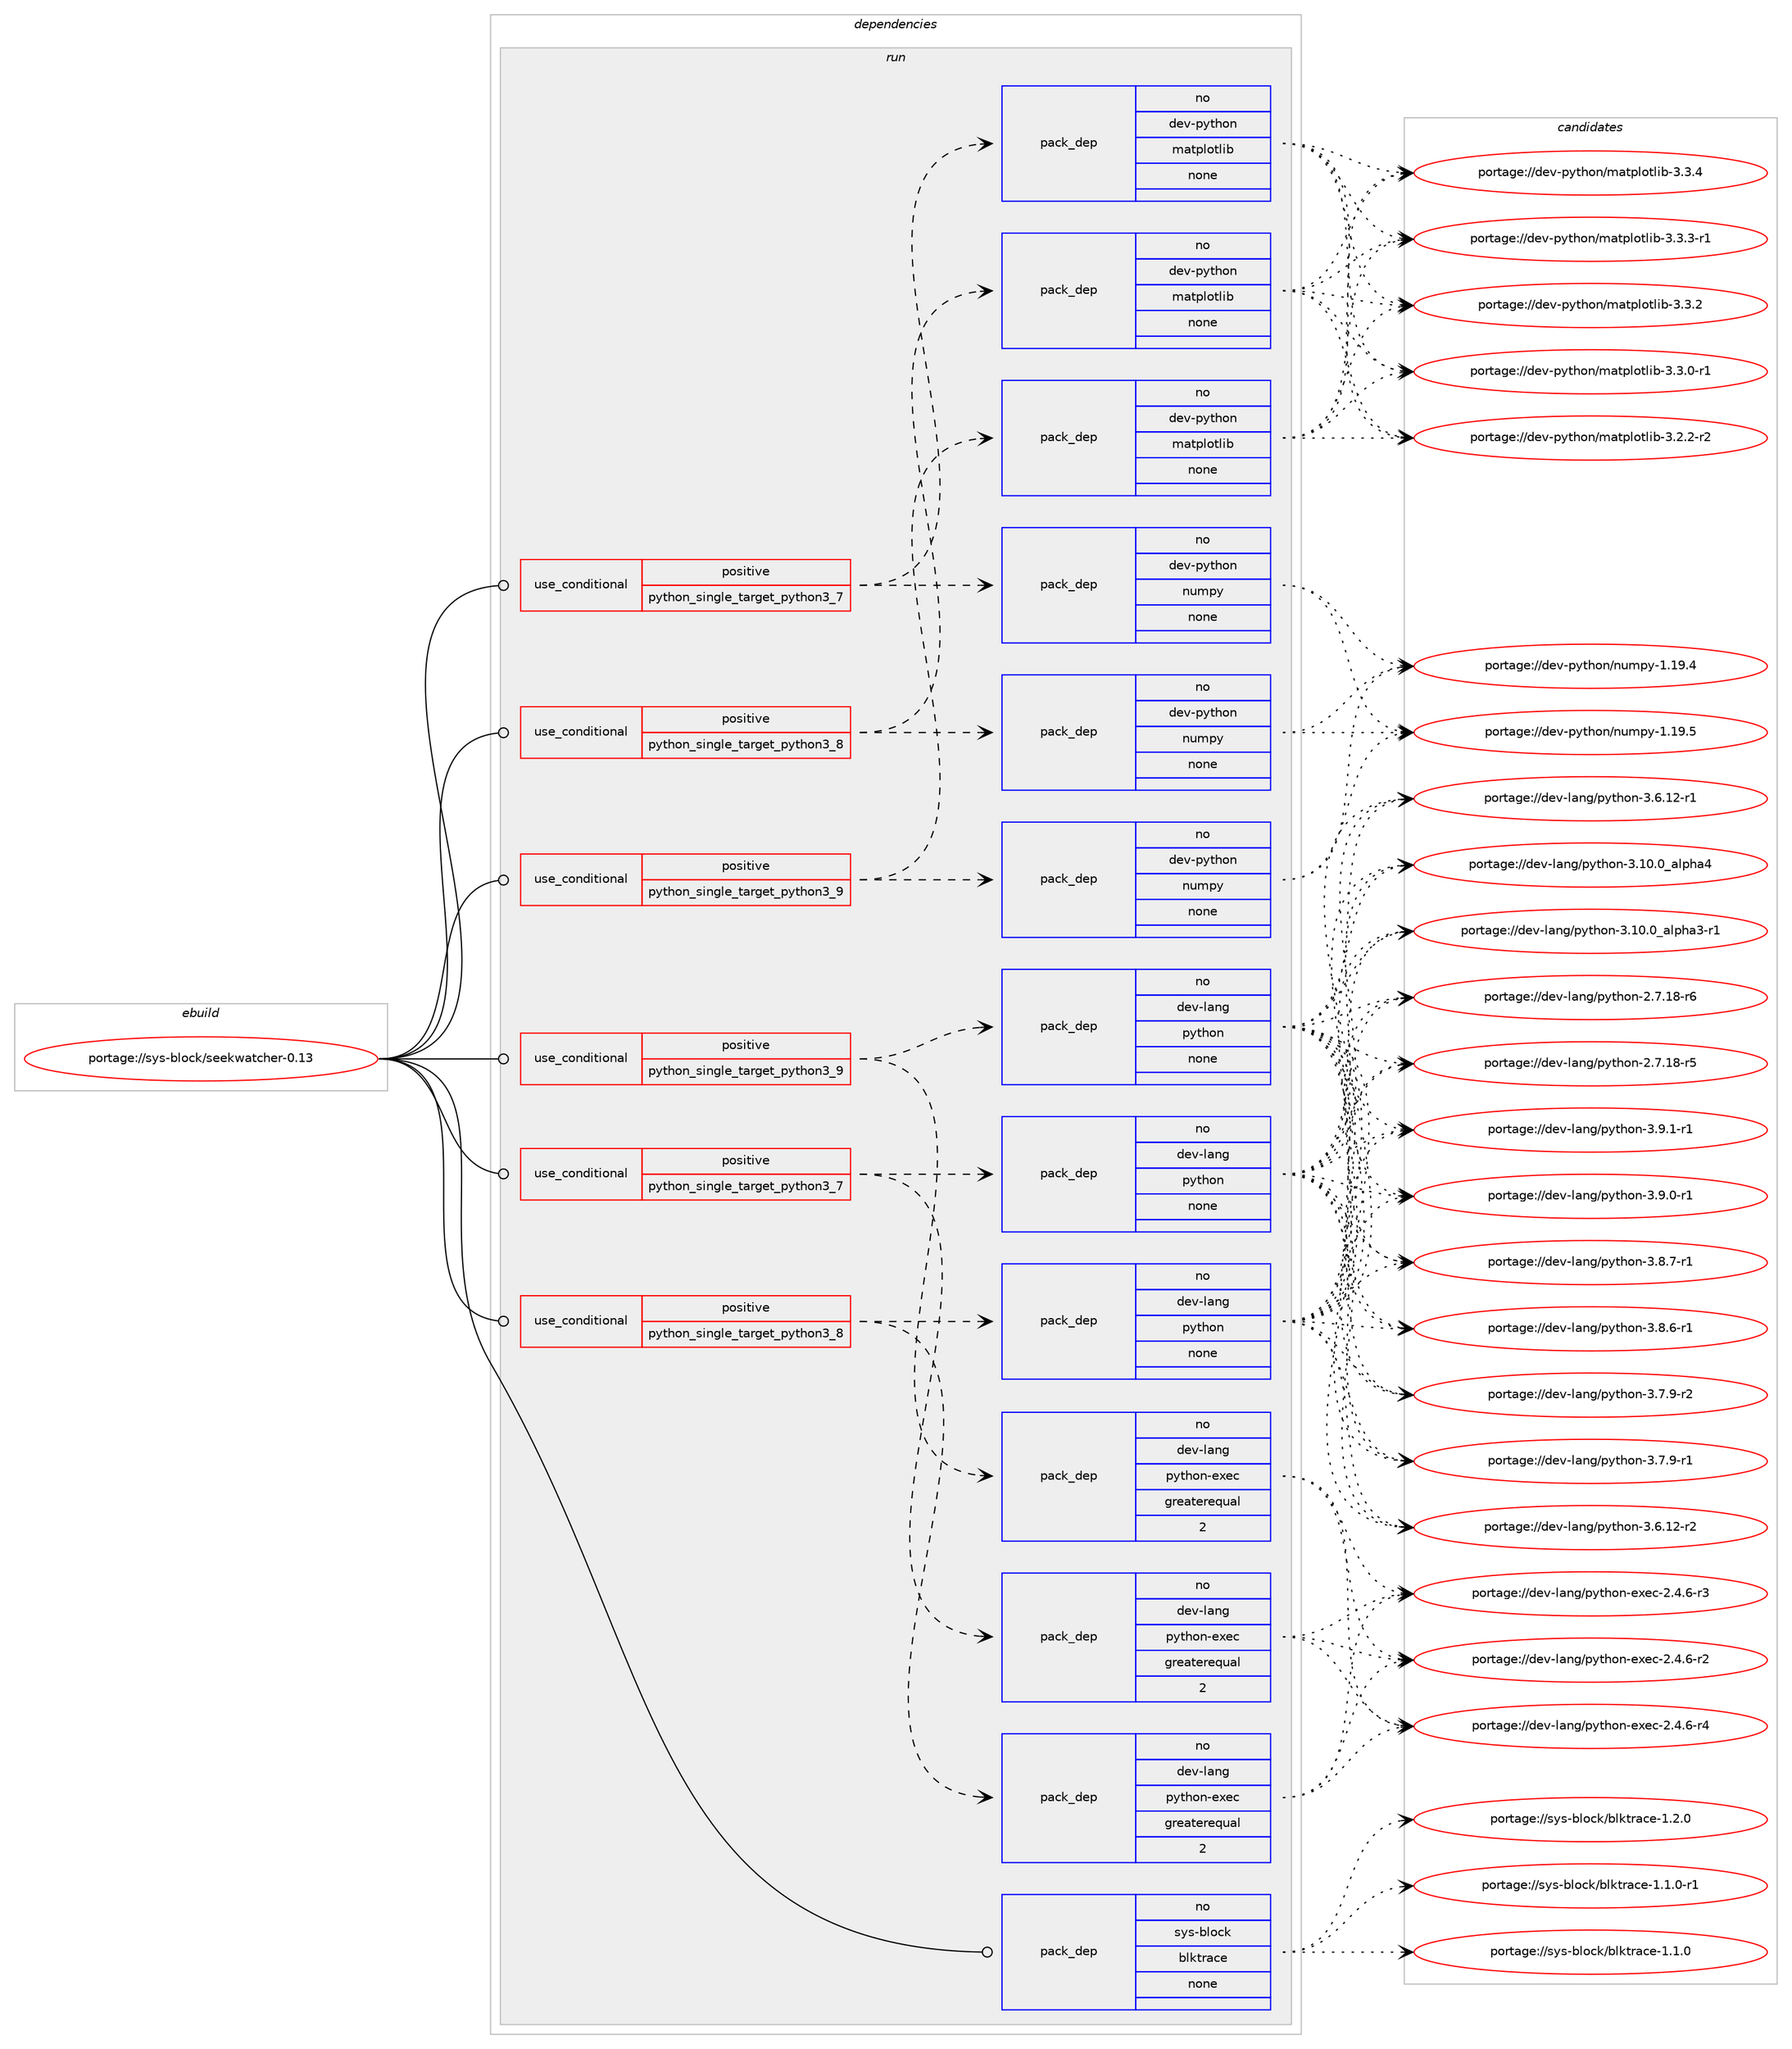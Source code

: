 digraph prolog {

# *************
# Graph options
# *************

newrank=true;
concentrate=true;
compound=true;
graph [rankdir=LR,fontname=Helvetica,fontsize=10,ranksep=1.5];#, ranksep=2.5, nodesep=0.2];
edge  [arrowhead=vee];
node  [fontname=Helvetica,fontsize=10];

# **********
# The ebuild
# **********

subgraph cluster_leftcol {
color=gray;
rank=same;
label=<<i>ebuild</i>>;
id [label="portage://sys-block/seekwatcher-0.13", color=red, width=4, href="../sys-block/seekwatcher-0.13.svg"];
}

# ****************
# The dependencies
# ****************

subgraph cluster_midcol {
color=gray;
label=<<i>dependencies</i>>;
subgraph cluster_compile {
fillcolor="#eeeeee";
style=filled;
label=<<i>compile</i>>;
}
subgraph cluster_compileandrun {
fillcolor="#eeeeee";
style=filled;
label=<<i>compile and run</i>>;
}
subgraph cluster_run {
fillcolor="#eeeeee";
style=filled;
label=<<i>run</i>>;
subgraph cond3180 {
dependency11067 [label=<<TABLE BORDER="0" CELLBORDER="1" CELLSPACING="0" CELLPADDING="4"><TR><TD ROWSPAN="3" CELLPADDING="10">use_conditional</TD></TR><TR><TD>positive</TD></TR><TR><TD>python_single_target_python3_7</TD></TR></TABLE>>, shape=none, color=red];
subgraph pack7777 {
dependency11068 [label=<<TABLE BORDER="0" CELLBORDER="1" CELLSPACING="0" CELLPADDING="4" WIDTH="220"><TR><TD ROWSPAN="6" CELLPADDING="30">pack_dep</TD></TR><TR><TD WIDTH="110">no</TD></TR><TR><TD>dev-lang</TD></TR><TR><TD>python</TD></TR><TR><TD>none</TD></TR><TR><TD></TD></TR></TABLE>>, shape=none, color=blue];
}
dependency11067:e -> dependency11068:w [weight=20,style="dashed",arrowhead="vee"];
subgraph pack7778 {
dependency11069 [label=<<TABLE BORDER="0" CELLBORDER="1" CELLSPACING="0" CELLPADDING="4" WIDTH="220"><TR><TD ROWSPAN="6" CELLPADDING="30">pack_dep</TD></TR><TR><TD WIDTH="110">no</TD></TR><TR><TD>dev-lang</TD></TR><TR><TD>python-exec</TD></TR><TR><TD>greaterequal</TD></TR><TR><TD>2</TD></TR></TABLE>>, shape=none, color=blue];
}
dependency11067:e -> dependency11069:w [weight=20,style="dashed",arrowhead="vee"];
}
id:e -> dependency11067:w [weight=20,style="solid",arrowhead="odot"];
subgraph cond3181 {
dependency11070 [label=<<TABLE BORDER="0" CELLBORDER="1" CELLSPACING="0" CELLPADDING="4"><TR><TD ROWSPAN="3" CELLPADDING="10">use_conditional</TD></TR><TR><TD>positive</TD></TR><TR><TD>python_single_target_python3_7</TD></TR></TABLE>>, shape=none, color=red];
subgraph pack7779 {
dependency11071 [label=<<TABLE BORDER="0" CELLBORDER="1" CELLSPACING="0" CELLPADDING="4" WIDTH="220"><TR><TD ROWSPAN="6" CELLPADDING="30">pack_dep</TD></TR><TR><TD WIDTH="110">no</TD></TR><TR><TD>dev-python</TD></TR><TR><TD>matplotlib</TD></TR><TR><TD>none</TD></TR><TR><TD></TD></TR></TABLE>>, shape=none, color=blue];
}
dependency11070:e -> dependency11071:w [weight=20,style="dashed",arrowhead="vee"];
subgraph pack7780 {
dependency11072 [label=<<TABLE BORDER="0" CELLBORDER="1" CELLSPACING="0" CELLPADDING="4" WIDTH="220"><TR><TD ROWSPAN="6" CELLPADDING="30">pack_dep</TD></TR><TR><TD WIDTH="110">no</TD></TR><TR><TD>dev-python</TD></TR><TR><TD>numpy</TD></TR><TR><TD>none</TD></TR><TR><TD></TD></TR></TABLE>>, shape=none, color=blue];
}
dependency11070:e -> dependency11072:w [weight=20,style="dashed",arrowhead="vee"];
}
id:e -> dependency11070:w [weight=20,style="solid",arrowhead="odot"];
subgraph cond3182 {
dependency11073 [label=<<TABLE BORDER="0" CELLBORDER="1" CELLSPACING="0" CELLPADDING="4"><TR><TD ROWSPAN="3" CELLPADDING="10">use_conditional</TD></TR><TR><TD>positive</TD></TR><TR><TD>python_single_target_python3_8</TD></TR></TABLE>>, shape=none, color=red];
subgraph pack7781 {
dependency11074 [label=<<TABLE BORDER="0" CELLBORDER="1" CELLSPACING="0" CELLPADDING="4" WIDTH="220"><TR><TD ROWSPAN="6" CELLPADDING="30">pack_dep</TD></TR><TR><TD WIDTH="110">no</TD></TR><TR><TD>dev-lang</TD></TR><TR><TD>python</TD></TR><TR><TD>none</TD></TR><TR><TD></TD></TR></TABLE>>, shape=none, color=blue];
}
dependency11073:e -> dependency11074:w [weight=20,style="dashed",arrowhead="vee"];
subgraph pack7782 {
dependency11075 [label=<<TABLE BORDER="0" CELLBORDER="1" CELLSPACING="0" CELLPADDING="4" WIDTH="220"><TR><TD ROWSPAN="6" CELLPADDING="30">pack_dep</TD></TR><TR><TD WIDTH="110">no</TD></TR><TR><TD>dev-lang</TD></TR><TR><TD>python-exec</TD></TR><TR><TD>greaterequal</TD></TR><TR><TD>2</TD></TR></TABLE>>, shape=none, color=blue];
}
dependency11073:e -> dependency11075:w [weight=20,style="dashed",arrowhead="vee"];
}
id:e -> dependency11073:w [weight=20,style="solid",arrowhead="odot"];
subgraph cond3183 {
dependency11076 [label=<<TABLE BORDER="0" CELLBORDER="1" CELLSPACING="0" CELLPADDING="4"><TR><TD ROWSPAN="3" CELLPADDING="10">use_conditional</TD></TR><TR><TD>positive</TD></TR><TR><TD>python_single_target_python3_8</TD></TR></TABLE>>, shape=none, color=red];
subgraph pack7783 {
dependency11077 [label=<<TABLE BORDER="0" CELLBORDER="1" CELLSPACING="0" CELLPADDING="4" WIDTH="220"><TR><TD ROWSPAN="6" CELLPADDING="30">pack_dep</TD></TR><TR><TD WIDTH="110">no</TD></TR><TR><TD>dev-python</TD></TR><TR><TD>matplotlib</TD></TR><TR><TD>none</TD></TR><TR><TD></TD></TR></TABLE>>, shape=none, color=blue];
}
dependency11076:e -> dependency11077:w [weight=20,style="dashed",arrowhead="vee"];
subgraph pack7784 {
dependency11078 [label=<<TABLE BORDER="0" CELLBORDER="1" CELLSPACING="0" CELLPADDING="4" WIDTH="220"><TR><TD ROWSPAN="6" CELLPADDING="30">pack_dep</TD></TR><TR><TD WIDTH="110">no</TD></TR><TR><TD>dev-python</TD></TR><TR><TD>numpy</TD></TR><TR><TD>none</TD></TR><TR><TD></TD></TR></TABLE>>, shape=none, color=blue];
}
dependency11076:e -> dependency11078:w [weight=20,style="dashed",arrowhead="vee"];
}
id:e -> dependency11076:w [weight=20,style="solid",arrowhead="odot"];
subgraph cond3184 {
dependency11079 [label=<<TABLE BORDER="0" CELLBORDER="1" CELLSPACING="0" CELLPADDING="4"><TR><TD ROWSPAN="3" CELLPADDING="10">use_conditional</TD></TR><TR><TD>positive</TD></TR><TR><TD>python_single_target_python3_9</TD></TR></TABLE>>, shape=none, color=red];
subgraph pack7785 {
dependency11080 [label=<<TABLE BORDER="0" CELLBORDER="1" CELLSPACING="0" CELLPADDING="4" WIDTH="220"><TR><TD ROWSPAN="6" CELLPADDING="30">pack_dep</TD></TR><TR><TD WIDTH="110">no</TD></TR><TR><TD>dev-lang</TD></TR><TR><TD>python</TD></TR><TR><TD>none</TD></TR><TR><TD></TD></TR></TABLE>>, shape=none, color=blue];
}
dependency11079:e -> dependency11080:w [weight=20,style="dashed",arrowhead="vee"];
subgraph pack7786 {
dependency11081 [label=<<TABLE BORDER="0" CELLBORDER="1" CELLSPACING="0" CELLPADDING="4" WIDTH="220"><TR><TD ROWSPAN="6" CELLPADDING="30">pack_dep</TD></TR><TR><TD WIDTH="110">no</TD></TR><TR><TD>dev-lang</TD></TR><TR><TD>python-exec</TD></TR><TR><TD>greaterequal</TD></TR><TR><TD>2</TD></TR></TABLE>>, shape=none, color=blue];
}
dependency11079:e -> dependency11081:w [weight=20,style="dashed",arrowhead="vee"];
}
id:e -> dependency11079:w [weight=20,style="solid",arrowhead="odot"];
subgraph cond3185 {
dependency11082 [label=<<TABLE BORDER="0" CELLBORDER="1" CELLSPACING="0" CELLPADDING="4"><TR><TD ROWSPAN="3" CELLPADDING="10">use_conditional</TD></TR><TR><TD>positive</TD></TR><TR><TD>python_single_target_python3_9</TD></TR></TABLE>>, shape=none, color=red];
subgraph pack7787 {
dependency11083 [label=<<TABLE BORDER="0" CELLBORDER="1" CELLSPACING="0" CELLPADDING="4" WIDTH="220"><TR><TD ROWSPAN="6" CELLPADDING="30">pack_dep</TD></TR><TR><TD WIDTH="110">no</TD></TR><TR><TD>dev-python</TD></TR><TR><TD>matplotlib</TD></TR><TR><TD>none</TD></TR><TR><TD></TD></TR></TABLE>>, shape=none, color=blue];
}
dependency11082:e -> dependency11083:w [weight=20,style="dashed",arrowhead="vee"];
subgraph pack7788 {
dependency11084 [label=<<TABLE BORDER="0" CELLBORDER="1" CELLSPACING="0" CELLPADDING="4" WIDTH="220"><TR><TD ROWSPAN="6" CELLPADDING="30">pack_dep</TD></TR><TR><TD WIDTH="110">no</TD></TR><TR><TD>dev-python</TD></TR><TR><TD>numpy</TD></TR><TR><TD>none</TD></TR><TR><TD></TD></TR></TABLE>>, shape=none, color=blue];
}
dependency11082:e -> dependency11084:w [weight=20,style="dashed",arrowhead="vee"];
}
id:e -> dependency11082:w [weight=20,style="solid",arrowhead="odot"];
subgraph pack7789 {
dependency11085 [label=<<TABLE BORDER="0" CELLBORDER="1" CELLSPACING="0" CELLPADDING="4" WIDTH="220"><TR><TD ROWSPAN="6" CELLPADDING="30">pack_dep</TD></TR><TR><TD WIDTH="110">no</TD></TR><TR><TD>sys-block</TD></TR><TR><TD>blktrace</TD></TR><TR><TD>none</TD></TR><TR><TD></TD></TR></TABLE>>, shape=none, color=blue];
}
id:e -> dependency11085:w [weight=20,style="solid",arrowhead="odot"];
}
}

# **************
# The candidates
# **************

subgraph cluster_choices {
rank=same;
color=gray;
label=<<i>candidates</i>>;

subgraph choice7777 {
color=black;
nodesep=1;
choice1001011184510897110103471121211161041111104551465746494511449 [label="portage://dev-lang/python-3.9.1-r1", color=red, width=4,href="../dev-lang/python-3.9.1-r1.svg"];
choice1001011184510897110103471121211161041111104551465746484511449 [label="portage://dev-lang/python-3.9.0-r1", color=red, width=4,href="../dev-lang/python-3.9.0-r1.svg"];
choice1001011184510897110103471121211161041111104551465646554511449 [label="portage://dev-lang/python-3.8.7-r1", color=red, width=4,href="../dev-lang/python-3.8.7-r1.svg"];
choice1001011184510897110103471121211161041111104551465646544511449 [label="portage://dev-lang/python-3.8.6-r1", color=red, width=4,href="../dev-lang/python-3.8.6-r1.svg"];
choice1001011184510897110103471121211161041111104551465546574511450 [label="portage://dev-lang/python-3.7.9-r2", color=red, width=4,href="../dev-lang/python-3.7.9-r2.svg"];
choice1001011184510897110103471121211161041111104551465546574511449 [label="portage://dev-lang/python-3.7.9-r1", color=red, width=4,href="../dev-lang/python-3.7.9-r1.svg"];
choice100101118451089711010347112121116104111110455146544649504511450 [label="portage://dev-lang/python-3.6.12-r2", color=red, width=4,href="../dev-lang/python-3.6.12-r2.svg"];
choice100101118451089711010347112121116104111110455146544649504511449 [label="portage://dev-lang/python-3.6.12-r1", color=red, width=4,href="../dev-lang/python-3.6.12-r1.svg"];
choice1001011184510897110103471121211161041111104551464948464895971081121049752 [label="portage://dev-lang/python-3.10.0_alpha4", color=red, width=4,href="../dev-lang/python-3.10.0_alpha4.svg"];
choice10010111845108971101034711212111610411111045514649484648959710811210497514511449 [label="portage://dev-lang/python-3.10.0_alpha3-r1", color=red, width=4,href="../dev-lang/python-3.10.0_alpha3-r1.svg"];
choice100101118451089711010347112121116104111110455046554649564511454 [label="portage://dev-lang/python-2.7.18-r6", color=red, width=4,href="../dev-lang/python-2.7.18-r6.svg"];
choice100101118451089711010347112121116104111110455046554649564511453 [label="portage://dev-lang/python-2.7.18-r5", color=red, width=4,href="../dev-lang/python-2.7.18-r5.svg"];
dependency11068:e -> choice1001011184510897110103471121211161041111104551465746494511449:w [style=dotted,weight="100"];
dependency11068:e -> choice1001011184510897110103471121211161041111104551465746484511449:w [style=dotted,weight="100"];
dependency11068:e -> choice1001011184510897110103471121211161041111104551465646554511449:w [style=dotted,weight="100"];
dependency11068:e -> choice1001011184510897110103471121211161041111104551465646544511449:w [style=dotted,weight="100"];
dependency11068:e -> choice1001011184510897110103471121211161041111104551465546574511450:w [style=dotted,weight="100"];
dependency11068:e -> choice1001011184510897110103471121211161041111104551465546574511449:w [style=dotted,weight="100"];
dependency11068:e -> choice100101118451089711010347112121116104111110455146544649504511450:w [style=dotted,weight="100"];
dependency11068:e -> choice100101118451089711010347112121116104111110455146544649504511449:w [style=dotted,weight="100"];
dependency11068:e -> choice1001011184510897110103471121211161041111104551464948464895971081121049752:w [style=dotted,weight="100"];
dependency11068:e -> choice10010111845108971101034711212111610411111045514649484648959710811210497514511449:w [style=dotted,weight="100"];
dependency11068:e -> choice100101118451089711010347112121116104111110455046554649564511454:w [style=dotted,weight="100"];
dependency11068:e -> choice100101118451089711010347112121116104111110455046554649564511453:w [style=dotted,weight="100"];
}
subgraph choice7778 {
color=black;
nodesep=1;
choice10010111845108971101034711212111610411111045101120101994550465246544511452 [label="portage://dev-lang/python-exec-2.4.6-r4", color=red, width=4,href="../dev-lang/python-exec-2.4.6-r4.svg"];
choice10010111845108971101034711212111610411111045101120101994550465246544511451 [label="portage://dev-lang/python-exec-2.4.6-r3", color=red, width=4,href="../dev-lang/python-exec-2.4.6-r3.svg"];
choice10010111845108971101034711212111610411111045101120101994550465246544511450 [label="portage://dev-lang/python-exec-2.4.6-r2", color=red, width=4,href="../dev-lang/python-exec-2.4.6-r2.svg"];
dependency11069:e -> choice10010111845108971101034711212111610411111045101120101994550465246544511452:w [style=dotted,weight="100"];
dependency11069:e -> choice10010111845108971101034711212111610411111045101120101994550465246544511451:w [style=dotted,weight="100"];
dependency11069:e -> choice10010111845108971101034711212111610411111045101120101994550465246544511450:w [style=dotted,weight="100"];
}
subgraph choice7779 {
color=black;
nodesep=1;
choice10010111845112121116104111110471099711611210811111610810598455146514652 [label="portage://dev-python/matplotlib-3.3.4", color=red, width=4,href="../dev-python/matplotlib-3.3.4.svg"];
choice100101118451121211161041111104710997116112108111116108105984551465146514511449 [label="portage://dev-python/matplotlib-3.3.3-r1", color=red, width=4,href="../dev-python/matplotlib-3.3.3-r1.svg"];
choice10010111845112121116104111110471099711611210811111610810598455146514650 [label="portage://dev-python/matplotlib-3.3.2", color=red, width=4,href="../dev-python/matplotlib-3.3.2.svg"];
choice100101118451121211161041111104710997116112108111116108105984551465146484511449 [label="portage://dev-python/matplotlib-3.3.0-r1", color=red, width=4,href="../dev-python/matplotlib-3.3.0-r1.svg"];
choice100101118451121211161041111104710997116112108111116108105984551465046504511450 [label="portage://dev-python/matplotlib-3.2.2-r2", color=red, width=4,href="../dev-python/matplotlib-3.2.2-r2.svg"];
dependency11071:e -> choice10010111845112121116104111110471099711611210811111610810598455146514652:w [style=dotted,weight="100"];
dependency11071:e -> choice100101118451121211161041111104710997116112108111116108105984551465146514511449:w [style=dotted,weight="100"];
dependency11071:e -> choice10010111845112121116104111110471099711611210811111610810598455146514650:w [style=dotted,weight="100"];
dependency11071:e -> choice100101118451121211161041111104710997116112108111116108105984551465146484511449:w [style=dotted,weight="100"];
dependency11071:e -> choice100101118451121211161041111104710997116112108111116108105984551465046504511450:w [style=dotted,weight="100"];
}
subgraph choice7780 {
color=black;
nodesep=1;
choice100101118451121211161041111104711011710911212145494649574653 [label="portage://dev-python/numpy-1.19.5", color=red, width=4,href="../dev-python/numpy-1.19.5.svg"];
choice100101118451121211161041111104711011710911212145494649574652 [label="portage://dev-python/numpy-1.19.4", color=red, width=4,href="../dev-python/numpy-1.19.4.svg"];
dependency11072:e -> choice100101118451121211161041111104711011710911212145494649574653:w [style=dotted,weight="100"];
dependency11072:e -> choice100101118451121211161041111104711011710911212145494649574652:w [style=dotted,weight="100"];
}
subgraph choice7781 {
color=black;
nodesep=1;
choice1001011184510897110103471121211161041111104551465746494511449 [label="portage://dev-lang/python-3.9.1-r1", color=red, width=4,href="../dev-lang/python-3.9.1-r1.svg"];
choice1001011184510897110103471121211161041111104551465746484511449 [label="portage://dev-lang/python-3.9.0-r1", color=red, width=4,href="../dev-lang/python-3.9.0-r1.svg"];
choice1001011184510897110103471121211161041111104551465646554511449 [label="portage://dev-lang/python-3.8.7-r1", color=red, width=4,href="../dev-lang/python-3.8.7-r1.svg"];
choice1001011184510897110103471121211161041111104551465646544511449 [label="portage://dev-lang/python-3.8.6-r1", color=red, width=4,href="../dev-lang/python-3.8.6-r1.svg"];
choice1001011184510897110103471121211161041111104551465546574511450 [label="portage://dev-lang/python-3.7.9-r2", color=red, width=4,href="../dev-lang/python-3.7.9-r2.svg"];
choice1001011184510897110103471121211161041111104551465546574511449 [label="portage://dev-lang/python-3.7.9-r1", color=red, width=4,href="../dev-lang/python-3.7.9-r1.svg"];
choice100101118451089711010347112121116104111110455146544649504511450 [label="portage://dev-lang/python-3.6.12-r2", color=red, width=4,href="../dev-lang/python-3.6.12-r2.svg"];
choice100101118451089711010347112121116104111110455146544649504511449 [label="portage://dev-lang/python-3.6.12-r1", color=red, width=4,href="../dev-lang/python-3.6.12-r1.svg"];
choice1001011184510897110103471121211161041111104551464948464895971081121049752 [label="portage://dev-lang/python-3.10.0_alpha4", color=red, width=4,href="../dev-lang/python-3.10.0_alpha4.svg"];
choice10010111845108971101034711212111610411111045514649484648959710811210497514511449 [label="portage://dev-lang/python-3.10.0_alpha3-r1", color=red, width=4,href="../dev-lang/python-3.10.0_alpha3-r1.svg"];
choice100101118451089711010347112121116104111110455046554649564511454 [label="portage://dev-lang/python-2.7.18-r6", color=red, width=4,href="../dev-lang/python-2.7.18-r6.svg"];
choice100101118451089711010347112121116104111110455046554649564511453 [label="portage://dev-lang/python-2.7.18-r5", color=red, width=4,href="../dev-lang/python-2.7.18-r5.svg"];
dependency11074:e -> choice1001011184510897110103471121211161041111104551465746494511449:w [style=dotted,weight="100"];
dependency11074:e -> choice1001011184510897110103471121211161041111104551465746484511449:w [style=dotted,weight="100"];
dependency11074:e -> choice1001011184510897110103471121211161041111104551465646554511449:w [style=dotted,weight="100"];
dependency11074:e -> choice1001011184510897110103471121211161041111104551465646544511449:w [style=dotted,weight="100"];
dependency11074:e -> choice1001011184510897110103471121211161041111104551465546574511450:w [style=dotted,weight="100"];
dependency11074:e -> choice1001011184510897110103471121211161041111104551465546574511449:w [style=dotted,weight="100"];
dependency11074:e -> choice100101118451089711010347112121116104111110455146544649504511450:w [style=dotted,weight="100"];
dependency11074:e -> choice100101118451089711010347112121116104111110455146544649504511449:w [style=dotted,weight="100"];
dependency11074:e -> choice1001011184510897110103471121211161041111104551464948464895971081121049752:w [style=dotted,weight="100"];
dependency11074:e -> choice10010111845108971101034711212111610411111045514649484648959710811210497514511449:w [style=dotted,weight="100"];
dependency11074:e -> choice100101118451089711010347112121116104111110455046554649564511454:w [style=dotted,weight="100"];
dependency11074:e -> choice100101118451089711010347112121116104111110455046554649564511453:w [style=dotted,weight="100"];
}
subgraph choice7782 {
color=black;
nodesep=1;
choice10010111845108971101034711212111610411111045101120101994550465246544511452 [label="portage://dev-lang/python-exec-2.4.6-r4", color=red, width=4,href="../dev-lang/python-exec-2.4.6-r4.svg"];
choice10010111845108971101034711212111610411111045101120101994550465246544511451 [label="portage://dev-lang/python-exec-2.4.6-r3", color=red, width=4,href="../dev-lang/python-exec-2.4.6-r3.svg"];
choice10010111845108971101034711212111610411111045101120101994550465246544511450 [label="portage://dev-lang/python-exec-2.4.6-r2", color=red, width=4,href="../dev-lang/python-exec-2.4.6-r2.svg"];
dependency11075:e -> choice10010111845108971101034711212111610411111045101120101994550465246544511452:w [style=dotted,weight="100"];
dependency11075:e -> choice10010111845108971101034711212111610411111045101120101994550465246544511451:w [style=dotted,weight="100"];
dependency11075:e -> choice10010111845108971101034711212111610411111045101120101994550465246544511450:w [style=dotted,weight="100"];
}
subgraph choice7783 {
color=black;
nodesep=1;
choice10010111845112121116104111110471099711611210811111610810598455146514652 [label="portage://dev-python/matplotlib-3.3.4", color=red, width=4,href="../dev-python/matplotlib-3.3.4.svg"];
choice100101118451121211161041111104710997116112108111116108105984551465146514511449 [label="portage://dev-python/matplotlib-3.3.3-r1", color=red, width=4,href="../dev-python/matplotlib-3.3.3-r1.svg"];
choice10010111845112121116104111110471099711611210811111610810598455146514650 [label="portage://dev-python/matplotlib-3.3.2", color=red, width=4,href="../dev-python/matplotlib-3.3.2.svg"];
choice100101118451121211161041111104710997116112108111116108105984551465146484511449 [label="portage://dev-python/matplotlib-3.3.0-r1", color=red, width=4,href="../dev-python/matplotlib-3.3.0-r1.svg"];
choice100101118451121211161041111104710997116112108111116108105984551465046504511450 [label="portage://dev-python/matplotlib-3.2.2-r2", color=red, width=4,href="../dev-python/matplotlib-3.2.2-r2.svg"];
dependency11077:e -> choice10010111845112121116104111110471099711611210811111610810598455146514652:w [style=dotted,weight="100"];
dependency11077:e -> choice100101118451121211161041111104710997116112108111116108105984551465146514511449:w [style=dotted,weight="100"];
dependency11077:e -> choice10010111845112121116104111110471099711611210811111610810598455146514650:w [style=dotted,weight="100"];
dependency11077:e -> choice100101118451121211161041111104710997116112108111116108105984551465146484511449:w [style=dotted,weight="100"];
dependency11077:e -> choice100101118451121211161041111104710997116112108111116108105984551465046504511450:w [style=dotted,weight="100"];
}
subgraph choice7784 {
color=black;
nodesep=1;
choice100101118451121211161041111104711011710911212145494649574653 [label="portage://dev-python/numpy-1.19.5", color=red, width=4,href="../dev-python/numpy-1.19.5.svg"];
choice100101118451121211161041111104711011710911212145494649574652 [label="portage://dev-python/numpy-1.19.4", color=red, width=4,href="../dev-python/numpy-1.19.4.svg"];
dependency11078:e -> choice100101118451121211161041111104711011710911212145494649574653:w [style=dotted,weight="100"];
dependency11078:e -> choice100101118451121211161041111104711011710911212145494649574652:w [style=dotted,weight="100"];
}
subgraph choice7785 {
color=black;
nodesep=1;
choice1001011184510897110103471121211161041111104551465746494511449 [label="portage://dev-lang/python-3.9.1-r1", color=red, width=4,href="../dev-lang/python-3.9.1-r1.svg"];
choice1001011184510897110103471121211161041111104551465746484511449 [label="portage://dev-lang/python-3.9.0-r1", color=red, width=4,href="../dev-lang/python-3.9.0-r1.svg"];
choice1001011184510897110103471121211161041111104551465646554511449 [label="portage://dev-lang/python-3.8.7-r1", color=red, width=4,href="../dev-lang/python-3.8.7-r1.svg"];
choice1001011184510897110103471121211161041111104551465646544511449 [label="portage://dev-lang/python-3.8.6-r1", color=red, width=4,href="../dev-lang/python-3.8.6-r1.svg"];
choice1001011184510897110103471121211161041111104551465546574511450 [label="portage://dev-lang/python-3.7.9-r2", color=red, width=4,href="../dev-lang/python-3.7.9-r2.svg"];
choice1001011184510897110103471121211161041111104551465546574511449 [label="portage://dev-lang/python-3.7.9-r1", color=red, width=4,href="../dev-lang/python-3.7.9-r1.svg"];
choice100101118451089711010347112121116104111110455146544649504511450 [label="portage://dev-lang/python-3.6.12-r2", color=red, width=4,href="../dev-lang/python-3.6.12-r2.svg"];
choice100101118451089711010347112121116104111110455146544649504511449 [label="portage://dev-lang/python-3.6.12-r1", color=red, width=4,href="../dev-lang/python-3.6.12-r1.svg"];
choice1001011184510897110103471121211161041111104551464948464895971081121049752 [label="portage://dev-lang/python-3.10.0_alpha4", color=red, width=4,href="../dev-lang/python-3.10.0_alpha4.svg"];
choice10010111845108971101034711212111610411111045514649484648959710811210497514511449 [label="portage://dev-lang/python-3.10.0_alpha3-r1", color=red, width=4,href="../dev-lang/python-3.10.0_alpha3-r1.svg"];
choice100101118451089711010347112121116104111110455046554649564511454 [label="portage://dev-lang/python-2.7.18-r6", color=red, width=4,href="../dev-lang/python-2.7.18-r6.svg"];
choice100101118451089711010347112121116104111110455046554649564511453 [label="portage://dev-lang/python-2.7.18-r5", color=red, width=4,href="../dev-lang/python-2.7.18-r5.svg"];
dependency11080:e -> choice1001011184510897110103471121211161041111104551465746494511449:w [style=dotted,weight="100"];
dependency11080:e -> choice1001011184510897110103471121211161041111104551465746484511449:w [style=dotted,weight="100"];
dependency11080:e -> choice1001011184510897110103471121211161041111104551465646554511449:w [style=dotted,weight="100"];
dependency11080:e -> choice1001011184510897110103471121211161041111104551465646544511449:w [style=dotted,weight="100"];
dependency11080:e -> choice1001011184510897110103471121211161041111104551465546574511450:w [style=dotted,weight="100"];
dependency11080:e -> choice1001011184510897110103471121211161041111104551465546574511449:w [style=dotted,weight="100"];
dependency11080:e -> choice100101118451089711010347112121116104111110455146544649504511450:w [style=dotted,weight="100"];
dependency11080:e -> choice100101118451089711010347112121116104111110455146544649504511449:w [style=dotted,weight="100"];
dependency11080:e -> choice1001011184510897110103471121211161041111104551464948464895971081121049752:w [style=dotted,weight="100"];
dependency11080:e -> choice10010111845108971101034711212111610411111045514649484648959710811210497514511449:w [style=dotted,weight="100"];
dependency11080:e -> choice100101118451089711010347112121116104111110455046554649564511454:w [style=dotted,weight="100"];
dependency11080:e -> choice100101118451089711010347112121116104111110455046554649564511453:w [style=dotted,weight="100"];
}
subgraph choice7786 {
color=black;
nodesep=1;
choice10010111845108971101034711212111610411111045101120101994550465246544511452 [label="portage://dev-lang/python-exec-2.4.6-r4", color=red, width=4,href="../dev-lang/python-exec-2.4.6-r4.svg"];
choice10010111845108971101034711212111610411111045101120101994550465246544511451 [label="portage://dev-lang/python-exec-2.4.6-r3", color=red, width=4,href="../dev-lang/python-exec-2.4.6-r3.svg"];
choice10010111845108971101034711212111610411111045101120101994550465246544511450 [label="portage://dev-lang/python-exec-2.4.6-r2", color=red, width=4,href="../dev-lang/python-exec-2.4.6-r2.svg"];
dependency11081:e -> choice10010111845108971101034711212111610411111045101120101994550465246544511452:w [style=dotted,weight="100"];
dependency11081:e -> choice10010111845108971101034711212111610411111045101120101994550465246544511451:w [style=dotted,weight="100"];
dependency11081:e -> choice10010111845108971101034711212111610411111045101120101994550465246544511450:w [style=dotted,weight="100"];
}
subgraph choice7787 {
color=black;
nodesep=1;
choice10010111845112121116104111110471099711611210811111610810598455146514652 [label="portage://dev-python/matplotlib-3.3.4", color=red, width=4,href="../dev-python/matplotlib-3.3.4.svg"];
choice100101118451121211161041111104710997116112108111116108105984551465146514511449 [label="portage://dev-python/matplotlib-3.3.3-r1", color=red, width=4,href="../dev-python/matplotlib-3.3.3-r1.svg"];
choice10010111845112121116104111110471099711611210811111610810598455146514650 [label="portage://dev-python/matplotlib-3.3.2", color=red, width=4,href="../dev-python/matplotlib-3.3.2.svg"];
choice100101118451121211161041111104710997116112108111116108105984551465146484511449 [label="portage://dev-python/matplotlib-3.3.0-r1", color=red, width=4,href="../dev-python/matplotlib-3.3.0-r1.svg"];
choice100101118451121211161041111104710997116112108111116108105984551465046504511450 [label="portage://dev-python/matplotlib-3.2.2-r2", color=red, width=4,href="../dev-python/matplotlib-3.2.2-r2.svg"];
dependency11083:e -> choice10010111845112121116104111110471099711611210811111610810598455146514652:w [style=dotted,weight="100"];
dependency11083:e -> choice100101118451121211161041111104710997116112108111116108105984551465146514511449:w [style=dotted,weight="100"];
dependency11083:e -> choice10010111845112121116104111110471099711611210811111610810598455146514650:w [style=dotted,weight="100"];
dependency11083:e -> choice100101118451121211161041111104710997116112108111116108105984551465146484511449:w [style=dotted,weight="100"];
dependency11083:e -> choice100101118451121211161041111104710997116112108111116108105984551465046504511450:w [style=dotted,weight="100"];
}
subgraph choice7788 {
color=black;
nodesep=1;
choice100101118451121211161041111104711011710911212145494649574653 [label="portage://dev-python/numpy-1.19.5", color=red, width=4,href="../dev-python/numpy-1.19.5.svg"];
choice100101118451121211161041111104711011710911212145494649574652 [label="portage://dev-python/numpy-1.19.4", color=red, width=4,href="../dev-python/numpy-1.19.4.svg"];
dependency11084:e -> choice100101118451121211161041111104711011710911212145494649574653:w [style=dotted,weight="100"];
dependency11084:e -> choice100101118451121211161041111104711011710911212145494649574652:w [style=dotted,weight="100"];
}
subgraph choice7789 {
color=black;
nodesep=1;
choice11512111545981081119910747981081071161149799101454946504648 [label="portage://sys-block/blktrace-1.2.0", color=red, width=4,href="../sys-block/blktrace-1.2.0.svg"];
choice115121115459810811199107479810810711611497991014549464946484511449 [label="portage://sys-block/blktrace-1.1.0-r1", color=red, width=4,href="../sys-block/blktrace-1.1.0-r1.svg"];
choice11512111545981081119910747981081071161149799101454946494648 [label="portage://sys-block/blktrace-1.1.0", color=red, width=4,href="../sys-block/blktrace-1.1.0.svg"];
dependency11085:e -> choice11512111545981081119910747981081071161149799101454946504648:w [style=dotted,weight="100"];
dependency11085:e -> choice115121115459810811199107479810810711611497991014549464946484511449:w [style=dotted,weight="100"];
dependency11085:e -> choice11512111545981081119910747981081071161149799101454946494648:w [style=dotted,weight="100"];
}
}

}
